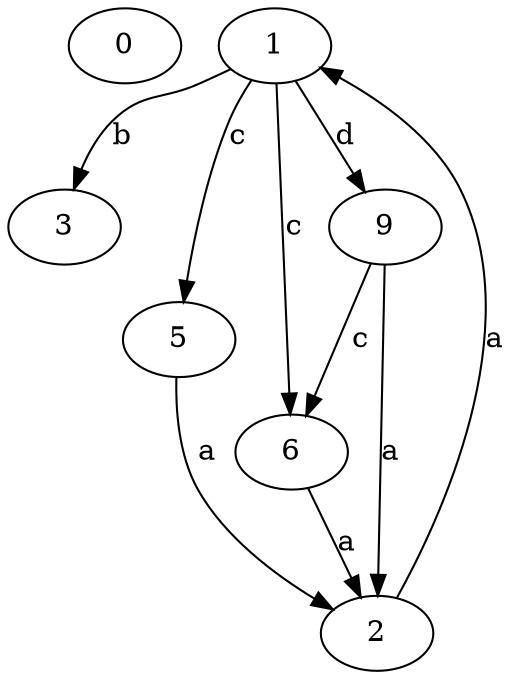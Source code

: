 strict digraph  {
0;
1;
2;
3;
5;
6;
9;
1 -> 3  [label=b];
1 -> 5  [label=c];
1 -> 6  [label=c];
1 -> 9  [label=d];
2 -> 1  [label=a];
5 -> 2  [label=a];
6 -> 2  [label=a];
9 -> 2  [label=a];
9 -> 6  [label=c];
}
